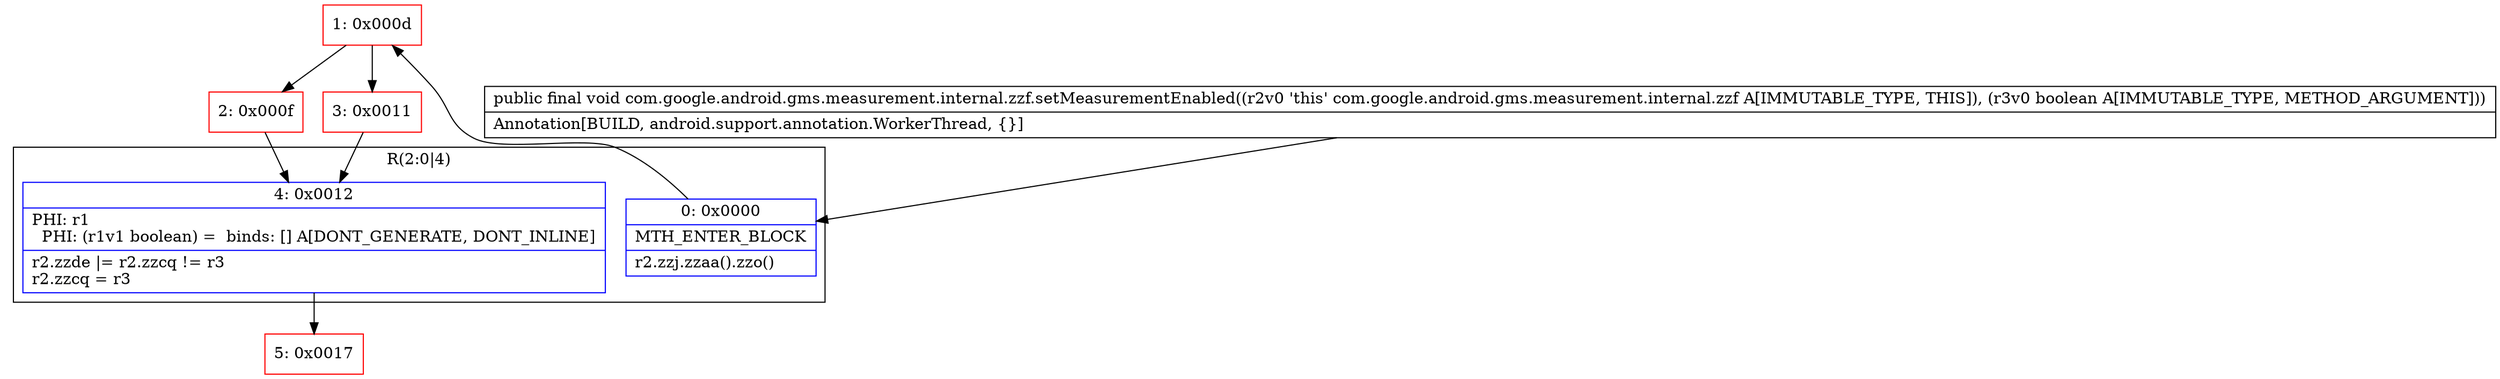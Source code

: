 digraph "CFG forcom.google.android.gms.measurement.internal.zzf.setMeasurementEnabled(Z)V" {
subgraph cluster_Region_1014804120 {
label = "R(2:0|4)";
node [shape=record,color=blue];
Node_0 [shape=record,label="{0\:\ 0x0000|MTH_ENTER_BLOCK\l|r2.zzj.zzaa().zzo()\l}"];
Node_4 [shape=record,label="{4\:\ 0x0012|PHI: r1 \l  PHI: (r1v1 boolean) =  binds: [] A[DONT_GENERATE, DONT_INLINE]\l|r2.zzde \|= r2.zzcq != r3\lr2.zzcq = r3\l}"];
}
Node_1 [shape=record,color=red,label="{1\:\ 0x000d}"];
Node_2 [shape=record,color=red,label="{2\:\ 0x000f}"];
Node_3 [shape=record,color=red,label="{3\:\ 0x0011}"];
Node_5 [shape=record,color=red,label="{5\:\ 0x0017}"];
MethodNode[shape=record,label="{public final void com.google.android.gms.measurement.internal.zzf.setMeasurementEnabled((r2v0 'this' com.google.android.gms.measurement.internal.zzf A[IMMUTABLE_TYPE, THIS]), (r3v0 boolean A[IMMUTABLE_TYPE, METHOD_ARGUMENT]))  | Annotation[BUILD, android.support.annotation.WorkerThread, \{\}]\l}"];
MethodNode -> Node_0;
Node_0 -> Node_1;
Node_4 -> Node_5;
Node_1 -> Node_2;
Node_1 -> Node_3;
Node_2 -> Node_4;
Node_3 -> Node_4;
}

